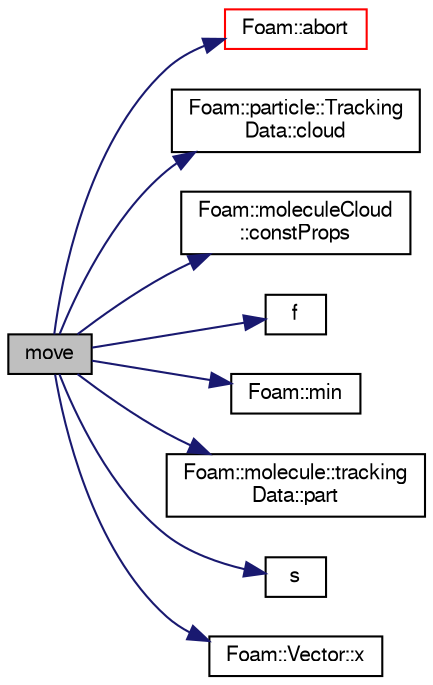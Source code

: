 digraph "move"
{
  bgcolor="transparent";
  edge [fontname="FreeSans",fontsize="10",labelfontname="FreeSans",labelfontsize="10"];
  node [fontname="FreeSans",fontsize="10",shape=record];
  rankdir="LR";
  Node1 [label="move",height=0.2,width=0.4,color="black", fillcolor="grey75", style="filled" fontcolor="black"];
  Node1 -> Node2 [color="midnightblue",fontsize="10",style="solid",fontname="FreeSans"];
  Node2 [label="Foam::abort",height=0.2,width=0.4,color="red",URL="$a10237.html#a447107a607d03e417307c203fa5fb44b"];
  Node1 -> Node3 [color="midnightblue",fontsize="10",style="solid",fontname="FreeSans"];
  Node3 [label="Foam::particle::Tracking\lData::cloud",height=0.2,width=0.4,color="black",URL="$a02575.html#a75f12c9a2d28ecdfb85a8b1ad8034473",tooltip="Return a reference to the cloud. "];
  Node1 -> Node4 [color="midnightblue",fontsize="10",style="solid",fontname="FreeSans"];
  Node4 [label="Foam::moleculeCloud\l::constProps",height=0.2,width=0.4,color="black",URL="$a01479.html#a70d1dc991dce9777fec65e6a058deebd"];
  Node1 -> Node5 [color="midnightblue",fontsize="10",style="solid",fontname="FreeSans"];
  Node5 [label="f",height=0.2,width=0.4,color="black",URL="$a03529.html#a888be93833ac7a23170555c69c690288"];
  Node1 -> Node6 [color="midnightblue",fontsize="10",style="solid",fontname="FreeSans"];
  Node6 [label="Foam::min",height=0.2,width=0.4,color="black",URL="$a10237.html#a253e112ad2d56d96230ff39ea7f442dc"];
  Node1 -> Node7 [color="midnightblue",fontsize="10",style="solid",fontname="FreeSans"];
  Node7 [label="Foam::molecule::tracking\lData::part",height=0.2,width=0.4,color="black",URL="$a02573.html#a87fe5ed67046a90d59cdb411b5ddec8d"];
  Node1 -> Node8 [color="midnightblue",fontsize="10",style="solid",fontname="FreeSans"];
  Node8 [label="s",height=0.2,width=0.4,color="black",URL="$a03883.html#abb9c4233033fad2ad0206cd4adad3b9f"];
  Node1 -> Node9 [color="midnightblue",fontsize="10",style="solid",fontname="FreeSans"];
  Node9 [label="Foam::Vector::x",height=0.2,width=0.4,color="black",URL="$a02715.html#aeb7dc4a97968c543f58f9c7082e55757"];
}
